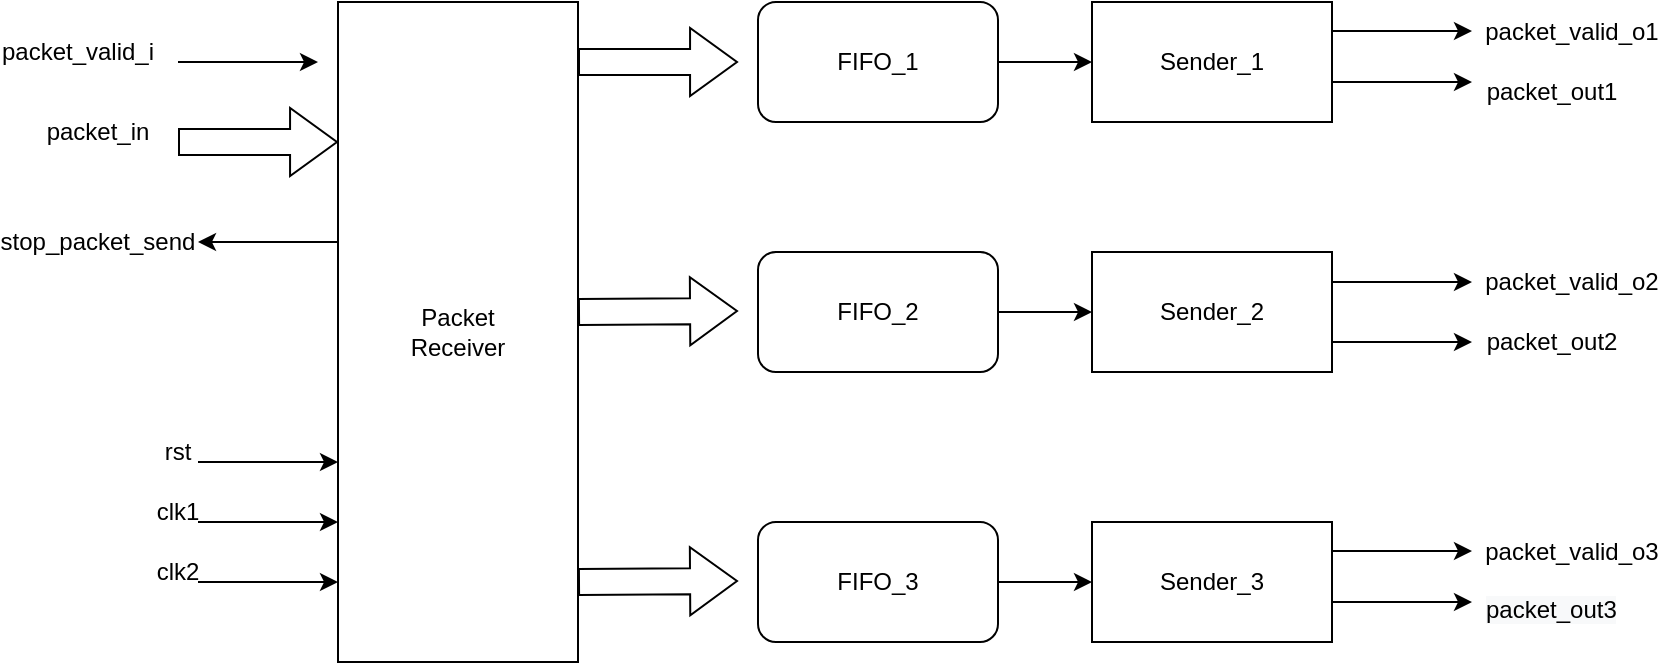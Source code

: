 <mxfile version="17.5.0" type="github"><diagram id="FnRWKJ-VHBaL-HlcA0ck" name="Page-1"><mxGraphModel dx="1773" dy="557" grid="1" gridSize="10" guides="1" tooltips="1" connect="1" arrows="1" fold="1" page="1" pageScale="1" pageWidth="827" pageHeight="1169" math="0" shadow="0"><root><mxCell id="0"/><mxCell id="1" parent="0"/><mxCell id="5EVXFQeWeOqnL-yEGrli-1" value="Packet&lt;br&gt;Receiver" style="rounded=0;whiteSpace=wrap;html=1;" vertex="1" parent="1"><mxGeometry x="160" y="140" width="120" height="330" as="geometry"/></mxCell><mxCell id="5EVXFQeWeOqnL-yEGrli-16" style="edgeStyle=orthogonalEdgeStyle;rounded=0;orthogonalLoop=1;jettySize=auto;html=1;entryX=0;entryY=0.5;entryDx=0;entryDy=0;" edge="1" parent="1" source="5EVXFQeWeOqnL-yEGrli-2" target="5EVXFQeWeOqnL-yEGrli-5"><mxGeometry relative="1" as="geometry"/></mxCell><mxCell id="5EVXFQeWeOqnL-yEGrli-2" value="FIFO_1" style="rounded=1;whiteSpace=wrap;html=1;" vertex="1" parent="1"><mxGeometry x="370" y="140" width="120" height="60" as="geometry"/></mxCell><mxCell id="5EVXFQeWeOqnL-yEGrli-17" style="edgeStyle=orthogonalEdgeStyle;rounded=0;orthogonalLoop=1;jettySize=auto;html=1;entryX=0;entryY=0.5;entryDx=0;entryDy=0;" edge="1" parent="1" source="5EVXFQeWeOqnL-yEGrli-3" target="5EVXFQeWeOqnL-yEGrli-6"><mxGeometry relative="1" as="geometry"/></mxCell><mxCell id="5EVXFQeWeOqnL-yEGrli-3" value="FIFO_2" style="rounded=1;whiteSpace=wrap;html=1;" vertex="1" parent="1"><mxGeometry x="370" y="265" width="120" height="60" as="geometry"/></mxCell><mxCell id="5EVXFQeWeOqnL-yEGrli-18" style="edgeStyle=orthogonalEdgeStyle;rounded=0;orthogonalLoop=1;jettySize=auto;html=1;entryX=0;entryY=0.5;entryDx=0;entryDy=0;" edge="1" parent="1" source="5EVXFQeWeOqnL-yEGrli-4" target="5EVXFQeWeOqnL-yEGrli-7"><mxGeometry relative="1" as="geometry"><mxPoint x="610" y="430" as="targetPoint"/></mxGeometry></mxCell><mxCell id="5EVXFQeWeOqnL-yEGrli-4" value="FIFO_3" style="rounded=1;whiteSpace=wrap;html=1;" vertex="1" parent="1"><mxGeometry x="370" y="400" width="120" height="60" as="geometry"/></mxCell><mxCell id="5EVXFQeWeOqnL-yEGrli-5" value="Sender_1" style="rounded=0;whiteSpace=wrap;html=1;" vertex="1" parent="1"><mxGeometry x="537" y="140" width="120" height="60" as="geometry"/></mxCell><mxCell id="5EVXFQeWeOqnL-yEGrli-6" value="Sender_2" style="rounded=0;whiteSpace=wrap;html=1;" vertex="1" parent="1"><mxGeometry x="537" y="265" width="120" height="60" as="geometry"/></mxCell><mxCell id="5EVXFQeWeOqnL-yEGrli-7" value="Sender_3" style="rounded=0;whiteSpace=wrap;html=1;" vertex="1" parent="1"><mxGeometry x="537" y="400" width="120" height="60" as="geometry"/></mxCell><mxCell id="5EVXFQeWeOqnL-yEGrli-12" value="" style="shape=flexArrow;endArrow=classic;html=1;rounded=0;width=13;endSize=7.49;" edge="1" parent="1"><mxGeometry width="50" height="50" relative="1" as="geometry"><mxPoint x="280" y="170" as="sourcePoint"/><mxPoint x="360" y="170" as="targetPoint"/><Array as="points"/></mxGeometry></mxCell><mxCell id="5EVXFQeWeOqnL-yEGrli-14" value="" style="shape=flexArrow;endArrow=classic;html=1;rounded=0;width=13;endSize=7.49;" edge="1" parent="1"><mxGeometry width="50" height="50" relative="1" as="geometry"><mxPoint x="280" y="295" as="sourcePoint"/><mxPoint x="360" y="294.5" as="targetPoint"/><Array as="points"><mxPoint x="280" y="294.5"/></Array></mxGeometry></mxCell><mxCell id="5EVXFQeWeOqnL-yEGrli-15" value="" style="shape=flexArrow;endArrow=classic;html=1;rounded=0;width=13;endSize=7.49;" edge="1" parent="1"><mxGeometry width="50" height="50" relative="1" as="geometry"><mxPoint x="280" y="430" as="sourcePoint"/><mxPoint x="360" y="429.5" as="targetPoint"/><Array as="points"><mxPoint x="280" y="429.5"/></Array></mxGeometry></mxCell><mxCell id="5EVXFQeWeOqnL-yEGrli-19" value="" style="endArrow=classic;html=1;rounded=0;" edge="1" parent="1"><mxGeometry width="50" height="50" relative="1" as="geometry"><mxPoint x="80" y="170" as="sourcePoint"/><mxPoint x="150" y="170" as="targetPoint"/></mxGeometry></mxCell><mxCell id="5EVXFQeWeOqnL-yEGrli-20" value="packet_valid_i" style="text;html=1;strokeColor=none;fillColor=none;align=center;verticalAlign=middle;whiteSpace=wrap;rounded=0;" vertex="1" parent="1"><mxGeometry y="150" width="60" height="30" as="geometry"/></mxCell><mxCell id="5EVXFQeWeOqnL-yEGrli-21" value="" style="shape=flexArrow;endArrow=classic;html=1;rounded=0;width=13;endSize=7.49;" edge="1" parent="1"><mxGeometry width="50" height="50" relative="1" as="geometry"><mxPoint x="80" y="210" as="sourcePoint"/><mxPoint x="160" y="210" as="targetPoint"/><Array as="points"/></mxGeometry></mxCell><mxCell id="5EVXFQeWeOqnL-yEGrli-22" value="packet_in" style="text;html=1;strokeColor=none;fillColor=none;align=center;verticalAlign=middle;whiteSpace=wrap;rounded=0;" vertex="1" parent="1"><mxGeometry x="10" y="190" width="60" height="30" as="geometry"/></mxCell><mxCell id="5EVXFQeWeOqnL-yEGrli-23" value="" style="endArrow=classic;html=1;rounded=0;" edge="1" parent="1"><mxGeometry width="50" height="50" relative="1" as="geometry"><mxPoint x="160" y="260" as="sourcePoint"/><mxPoint x="90" y="260" as="targetPoint"/></mxGeometry></mxCell><mxCell id="5EVXFQeWeOqnL-yEGrli-24" value="stop_packet_send" style="text;html=1;strokeColor=none;fillColor=none;align=center;verticalAlign=middle;whiteSpace=wrap;rounded=0;" vertex="1" parent="1"><mxGeometry x="10" y="245" width="60" height="30" as="geometry"/></mxCell><mxCell id="5EVXFQeWeOqnL-yEGrli-25" value="" style="endArrow=classic;html=1;rounded=0;" edge="1" parent="1"><mxGeometry width="50" height="50" relative="1" as="geometry"><mxPoint x="90" y="370" as="sourcePoint"/><mxPoint x="160" y="370" as="targetPoint"/></mxGeometry></mxCell><mxCell id="5EVXFQeWeOqnL-yEGrli-26" value="" style="endArrow=classic;html=1;rounded=0;" edge="1" parent="1"><mxGeometry width="50" height="50" relative="1" as="geometry"><mxPoint x="90" y="400" as="sourcePoint"/><mxPoint x="160" y="400" as="targetPoint"/></mxGeometry></mxCell><mxCell id="5EVXFQeWeOqnL-yEGrli-27" value="" style="endArrow=classic;html=1;rounded=0;" edge="1" parent="1"><mxGeometry width="50" height="50" relative="1" as="geometry"><mxPoint x="90" y="430" as="sourcePoint"/><mxPoint x="160" y="430" as="targetPoint"/></mxGeometry></mxCell><mxCell id="5EVXFQeWeOqnL-yEGrli-28" value="rst" style="text;html=1;strokeColor=none;fillColor=none;align=center;verticalAlign=middle;whiteSpace=wrap;rounded=0;" vertex="1" parent="1"><mxGeometry x="50" y="350" width="60" height="30" as="geometry"/></mxCell><mxCell id="5EVXFQeWeOqnL-yEGrli-29" value="clk1" style="text;html=1;strokeColor=none;fillColor=none;align=center;verticalAlign=middle;whiteSpace=wrap;rounded=0;" vertex="1" parent="1"><mxGeometry x="50" y="380" width="60" height="30" as="geometry"/></mxCell><mxCell id="5EVXFQeWeOqnL-yEGrli-30" value="clk2" style="text;html=1;strokeColor=none;fillColor=none;align=center;verticalAlign=middle;whiteSpace=wrap;rounded=0;" vertex="1" parent="1"><mxGeometry x="50" y="410" width="60" height="30" as="geometry"/></mxCell><mxCell id="5EVXFQeWeOqnL-yEGrli-31" value="" style="endArrow=classic;html=1;rounded=0;" edge="1" parent="1"><mxGeometry width="50" height="50" relative="1" as="geometry"><mxPoint x="657" y="154.5" as="sourcePoint"/><mxPoint x="727" y="154.5" as="targetPoint"/></mxGeometry></mxCell><mxCell id="5EVXFQeWeOqnL-yEGrli-33" value="" style="endArrow=classic;html=1;rounded=0;" edge="1" parent="1"><mxGeometry width="50" height="50" relative="1" as="geometry"><mxPoint x="657" y="180" as="sourcePoint"/><mxPoint x="727" y="180" as="targetPoint"/></mxGeometry></mxCell><mxCell id="5EVXFQeWeOqnL-yEGrli-34" value="packet_valid_o1" style="text;html=1;strokeColor=none;fillColor=none;align=center;verticalAlign=middle;whiteSpace=wrap;rounded=0;" vertex="1" parent="1"><mxGeometry x="727" y="140" width="100" height="30" as="geometry"/></mxCell><mxCell id="5EVXFQeWeOqnL-yEGrli-35" value="packet_out1" style="text;html=1;strokeColor=none;fillColor=none;align=center;verticalAlign=middle;whiteSpace=wrap;rounded=0;" vertex="1" parent="1"><mxGeometry x="737" y="170" width="60" height="30" as="geometry"/></mxCell><mxCell id="5EVXFQeWeOqnL-yEGrli-36" value="" style="endArrow=classic;html=1;rounded=0;" edge="1" parent="1"><mxGeometry width="50" height="50" relative="1" as="geometry"><mxPoint x="657" y="280" as="sourcePoint"/><mxPoint x="727" y="280" as="targetPoint"/><Array as="points"><mxPoint x="697" y="280"/></Array></mxGeometry></mxCell><mxCell id="5EVXFQeWeOqnL-yEGrli-37" value="" style="endArrow=classic;html=1;rounded=0;" edge="1" parent="1"><mxGeometry width="50" height="50" relative="1" as="geometry"><mxPoint x="657" y="310" as="sourcePoint"/><mxPoint x="727" y="310" as="targetPoint"/><Array as="points"><mxPoint x="697" y="310"/></Array></mxGeometry></mxCell><mxCell id="5EVXFQeWeOqnL-yEGrli-38" value="" style="endArrow=classic;html=1;rounded=0;" edge="1" parent="1"><mxGeometry width="50" height="50" relative="1" as="geometry"><mxPoint x="657" y="414.5" as="sourcePoint"/><mxPoint x="727" y="414.5" as="targetPoint"/><Array as="points"><mxPoint x="697" y="414.5"/></Array></mxGeometry></mxCell><mxCell id="5EVXFQeWeOqnL-yEGrli-39" value="" style="endArrow=classic;html=1;rounded=0;" edge="1" parent="1"><mxGeometry width="50" height="50" relative="1" as="geometry"><mxPoint x="657" y="440" as="sourcePoint"/><mxPoint x="727" y="440" as="targetPoint"/><Array as="points"><mxPoint x="697" y="440"/></Array></mxGeometry></mxCell><mxCell id="5EVXFQeWeOqnL-yEGrli-40" value="packet_valid_o2" style="text;html=1;strokeColor=none;fillColor=none;align=center;verticalAlign=middle;whiteSpace=wrap;rounded=0;" vertex="1" parent="1"><mxGeometry x="727" y="265" width="100" height="30" as="geometry"/></mxCell><mxCell id="5EVXFQeWeOqnL-yEGrli-41" value="packet_out2" style="text;html=1;strokeColor=none;fillColor=none;align=center;verticalAlign=middle;whiteSpace=wrap;rounded=0;" vertex="1" parent="1"><mxGeometry x="737" y="295" width="60" height="30" as="geometry"/></mxCell><mxCell id="5EVXFQeWeOqnL-yEGrli-42" value="packet_valid_o3" style="text;html=1;strokeColor=none;fillColor=none;align=center;verticalAlign=middle;whiteSpace=wrap;rounded=0;" vertex="1" parent="1"><mxGeometry x="727" y="400" width="100" height="30" as="geometry"/></mxCell><mxCell id="5EVXFQeWeOqnL-yEGrli-43" value="&lt;span style=&quot;color: rgb(0 , 0 , 0) ; font-family: &amp;#34;helvetica&amp;#34; ; font-size: 12px ; font-style: normal ; font-weight: 400 ; letter-spacing: normal ; text-align: center ; text-indent: 0px ; text-transform: none ; word-spacing: 0px ; background-color: rgb(248 , 249 , 250) ; text-decoration: none ; display: inline ; float: none&quot;&gt;packet_out3&lt;/span&gt;" style="text;whiteSpace=wrap;html=1;" vertex="1" parent="1"><mxGeometry x="732" y="430" width="90" height="30" as="geometry"/></mxCell></root></mxGraphModel></diagram></mxfile>